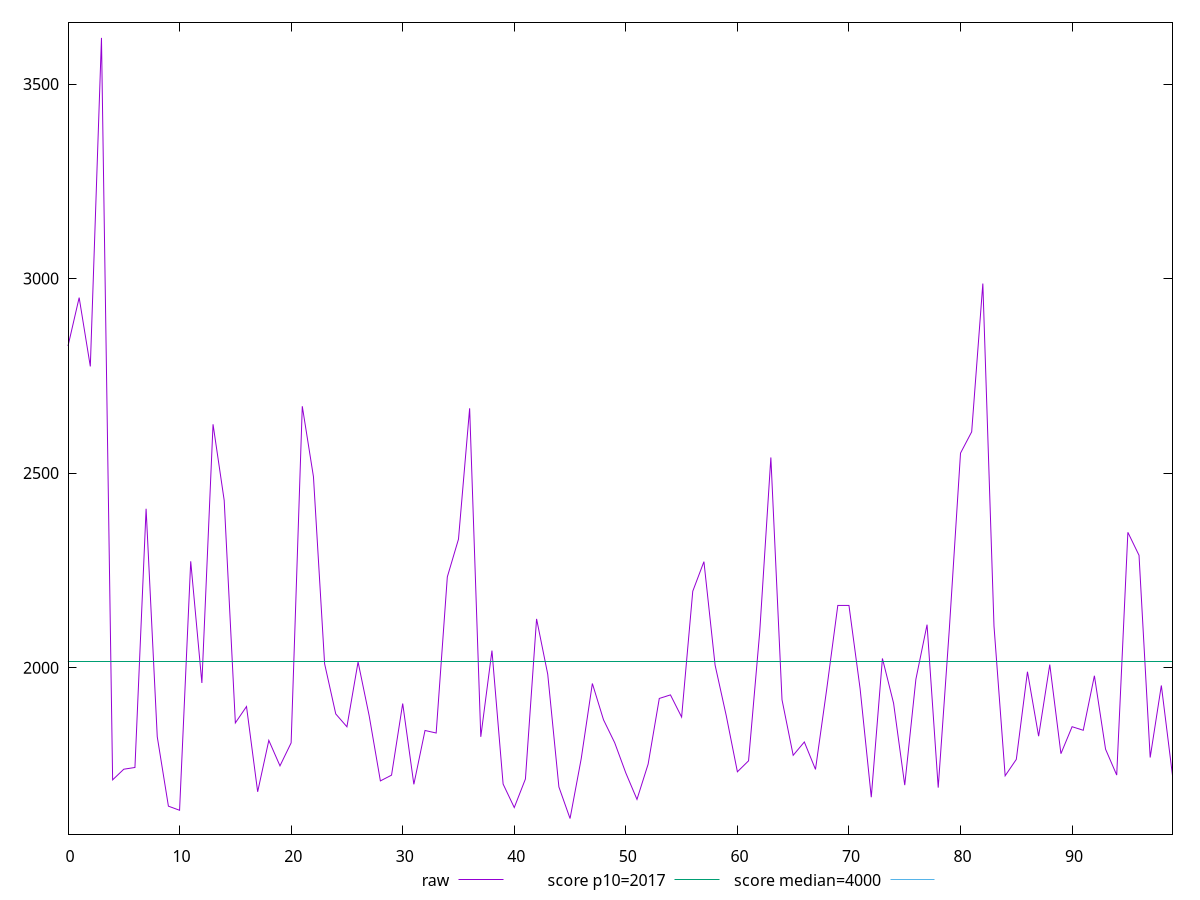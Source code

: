 reset

$raw <<EOF
0 2826.5400000000022
1 2951.023999999999
2 2774.143999999999
3 3618.535999999994
4 1711.5520000000017
5 1738.908000000001
6 1743.3400000000006
7 2408.343999999998
8 1822.3160000000007
9 1643.932000000002
10 1633.3880000000026
11 2273.2360000000017
12 1960.5560000000023
13 2625.4359999999974
14 2429.8840000000027
15 1857.9040000000032
16 1900.0360000000016
17 1680.812000000002
18 1813.0080000000012
19 1747.5440000000015
20 1806.5960000000002
21 2671.796000000001
22 2490.8520000000008
23 2009.9920000000002
24 1880.9799999999998
25 1847.9240000000018
26 2014.564000000001
27 1875.5720000000003
28 1708.8280000000018
29 1723.6640000000023
30 1907.7200000000025
31 1700.0320000000024
32 1838.4400000000005
33 1831.9520000000018
34 2233.1519999999987
35 2330.1600000000008
36 2666.4839999999986
37 1822.159999999999
38 2043.7959999999982
39 1700.8000000000015
40 1640.3800000000026
41 1713.7400000000014
42 2125.231999999998
43 1982.9639999999995
44 1693.3960000000006
45 1612.164000000002
46 1765.7280000000014
47 1959.2000000000005
48 1865.8559999999995
49 1807.0960000000023
50 1729.1520000000028
51 1661.3240000000012
52 1752.1760000000036
53 1920.820000000001
54 1929.9040000000007
55 1872.936000000002
56 2196.4079999999967
57 2272.375999999999
58 2006.6320000000028
59 1876.644000000002
60 1732.248000000001
61 1760.4560000000006
62 2091.083999999999
63 2540.1719999999973
64 1917.2959999999994
65 1774.6520000000023
66 1808.9120000000034
67 1738.4240000000016
68 1943.391999999999
69 2159.819999999999
70 2159.8879999999986
71 1945.6160000000016
72 1666.8400000000026
73 2023.5640000000014
74 1908.5560000000028
75 1697.9880000000014
76 1970.192
77 2110.424
78 1691.5960000000014
79 2100.4159999999943
80 2551.3519999999953
81 2606.0719999999956
82 2987.2119999999954
83 2106.8599999999983
84 1722.0240000000003
85 1764.1520000000037
86 1989.420000000001
87 1823.7200000000005
88 2007.7880000000023
89 1778.784000000002
90 1848.1480000000015
91 1838.944000000003
92 1979.16
93 1790.3720000000008
94 1723.8480000000025
95 2347.783999999997
96 2288.6479999999956
97 1768.9920000000006
98 1954.1839999999988
99 1722.888000000002
EOF

set key outside below
set xrange [0:99]
set yrange [1572.0365600000023:3658.663439999994]
set trange [1572.0365600000023:3658.663439999994]
set terminal svg size 640, 500 enhanced background rgb 'white'
set output "report_00019_2021-02-10T18-14-37.922Z//mainthread-work-breakdown/samples/pages/raw/values.svg"

plot $raw title "raw" with line, \
     2017 title "score p10=2017", \
     4000 title "score median=4000"

reset

